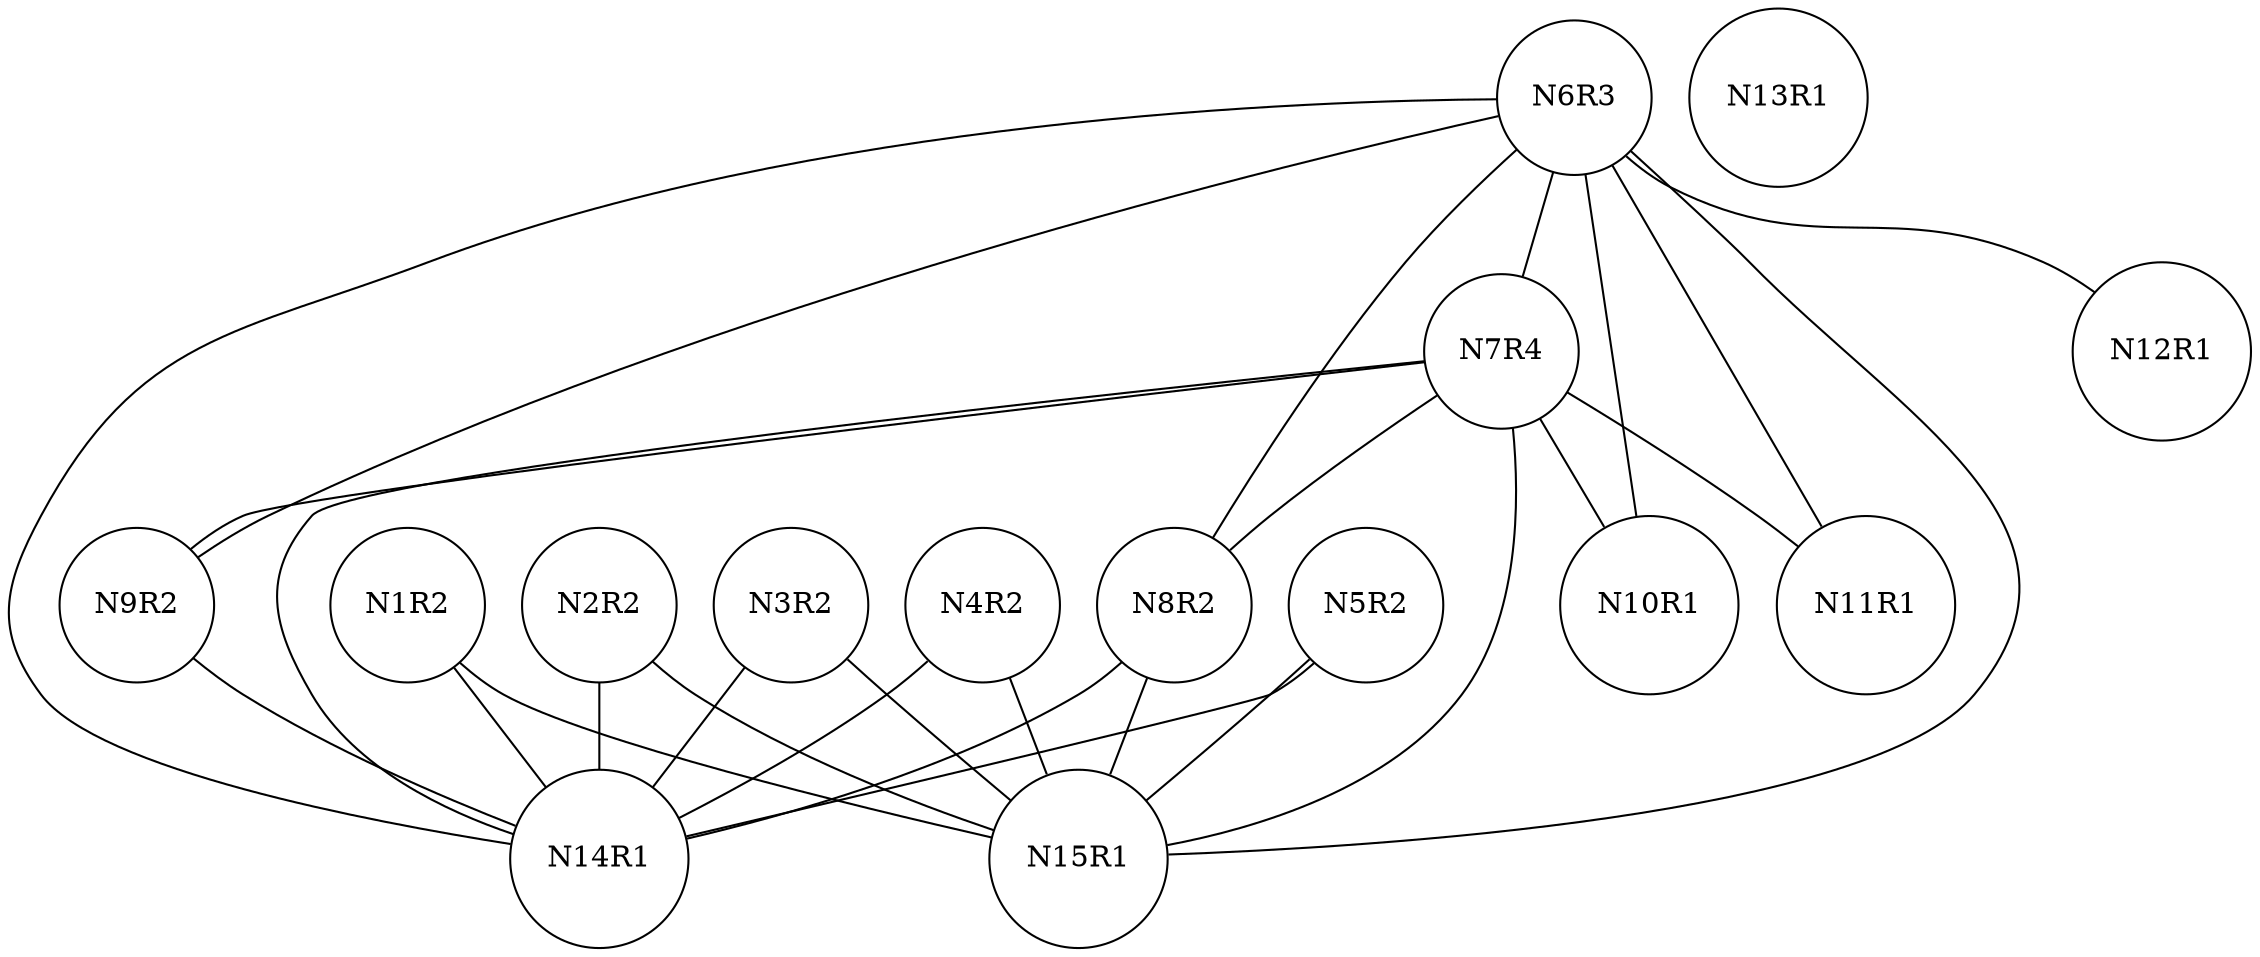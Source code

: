 graph ig {
    node [shape = circle];
    N1R2;
    N2R2;
    N3R2;
    N4R2;
    N5R2;
    N6R3;
    N7R4;
    N8R2;
    N9R2;
    N10R1;
    N11R1;
    N12R1;
    N13R1;
    N14R1;
    N15R1;
    N1R2 -- N15R1;
    N1R2 -- N14R1;
    N2R2 -- N15R1;
    N2R2 -- N14R1;
    N3R2 -- N15R1;
    N3R2 -- N14R1;
    N4R2 -- N15R1;
    N4R2 -- N14R1;
    N5R2 -- N15R1;
    N5R2 -- N14R1;
    N6R3 -- N12R1;
    N6R3 -- N11R1;
    N6R3 -- N10R1;
    N6R3 -- N9R2;
    N6R3 -- N8R2;
    N6R3 -- N15R1;
    N6R3 -- N14R1;
    N6R3 -- N7R4;
    N7R4 -- N11R1;
    N7R4 -- N10R1;
    N7R4 -- N9R2;
    N7R4 -- N8R2;
    N7R4 -- N15R1;
    N7R4 -- N14R1;
    N8R2 -- N15R1;
    N8R2 -- N14R1;
    N9R2 -- N14R1;
}


